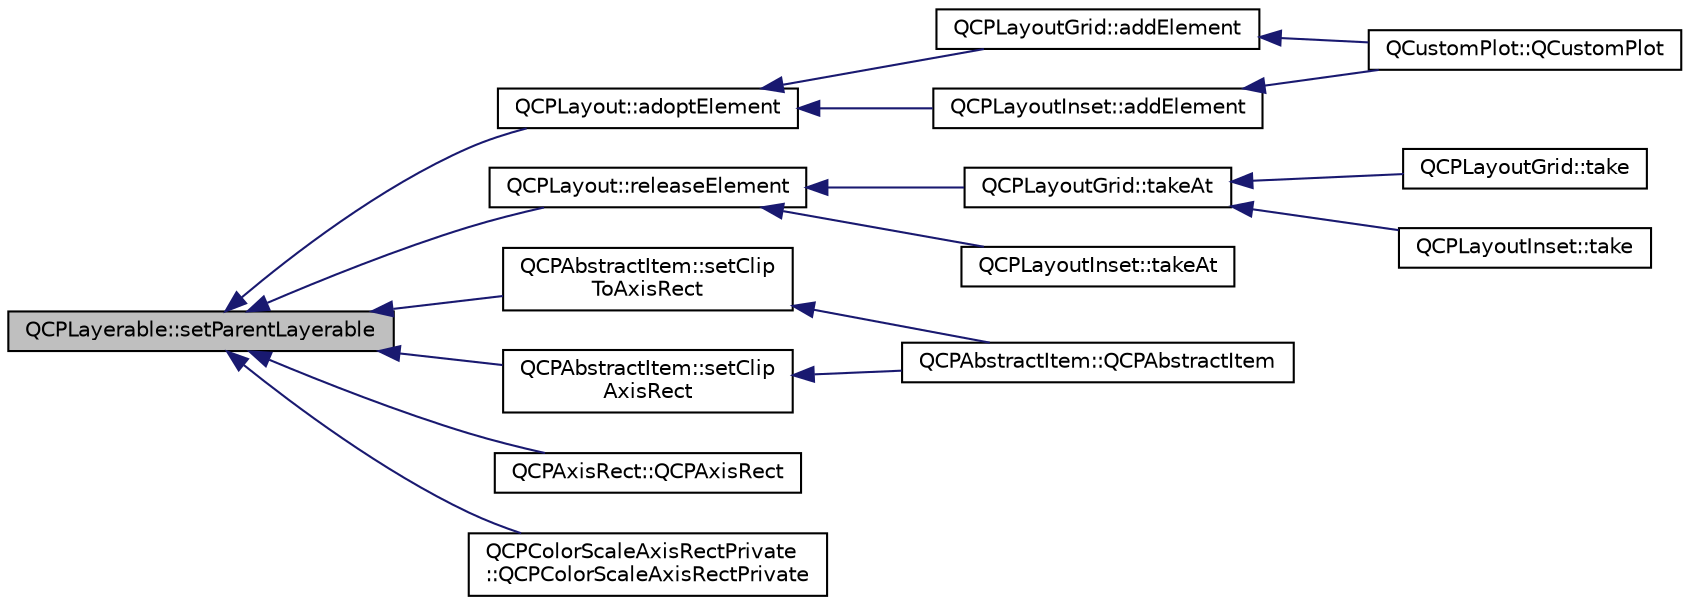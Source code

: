 digraph "QCPLayerable::setParentLayerable"
{
  edge [fontname="Helvetica",fontsize="10",labelfontname="Helvetica",labelfontsize="10"];
  node [fontname="Helvetica",fontsize="10",shape=record];
  rankdir="LR";
  Node265 [label="QCPLayerable::setParentLayerable",height=0.2,width=0.4,color="black", fillcolor="grey75", style="filled", fontcolor="black"];
  Node265 -> Node266 [dir="back",color="midnightblue",fontsize="10",style="solid",fontname="Helvetica"];
  Node266 [label="QCPLayout::adoptElement",height=0.2,width=0.4,color="black", fillcolor="white", style="filled",URL="$class_q_c_p_layout.html#af6dbbc24156a808da29cd1ec031729a3"];
  Node266 -> Node267 [dir="back",color="midnightblue",fontsize="10",style="solid",fontname="Helvetica"];
  Node267 [label="QCPLayoutGrid::addElement",height=0.2,width=0.4,color="black", fillcolor="white", style="filled",URL="$class_q_c_p_layout_grid.html#adff1a2ca691ed83d2d24a4cd1fe17012"];
  Node267 -> Node268 [dir="back",color="midnightblue",fontsize="10",style="solid",fontname="Helvetica"];
  Node268 [label="QCustomPlot::QCustomPlot",height=0.2,width=0.4,color="black", fillcolor="white", style="filled",URL="$class_q_custom_plot.html#a45b99626558651a6428b83972b0b34b8"];
  Node266 -> Node269 [dir="back",color="midnightblue",fontsize="10",style="solid",fontname="Helvetica"];
  Node269 [label="QCPLayoutInset::addElement",height=0.2,width=0.4,color="black", fillcolor="white", style="filled",URL="$class_q_c_p_layout_inset.html#ad61529eb576af7f04dff94abb10c745a"];
  Node269 -> Node268 [dir="back",color="midnightblue",fontsize="10",style="solid",fontname="Helvetica"];
  Node265 -> Node270 [dir="back",color="midnightblue",fontsize="10",style="solid",fontname="Helvetica"];
  Node270 [label="QCPLayout::releaseElement",height=0.2,width=0.4,color="black", fillcolor="white", style="filled",URL="$class_q_c_p_layout.html#a4afbb4bef0071f72f91afdac4433a18e"];
  Node270 -> Node271 [dir="back",color="midnightblue",fontsize="10",style="solid",fontname="Helvetica"];
  Node271 [label="QCPLayoutGrid::takeAt",height=0.2,width=0.4,color="black", fillcolor="white", style="filled",URL="$class_q_c_p_layout_grid.html#acc1277394ff8a6432e111ff9463e6375"];
  Node271 -> Node272 [dir="back",color="midnightblue",fontsize="10",style="solid",fontname="Helvetica"];
  Node272 [label="QCPLayoutGrid::take",height=0.2,width=0.4,color="black", fillcolor="white", style="filled",URL="$class_q_c_p_layout_grid.html#a666a9fe9e92054436f9b66eba25cca0c"];
  Node271 -> Node273 [dir="back",color="midnightblue",fontsize="10",style="solid",fontname="Helvetica"];
  Node273 [label="QCPLayoutInset::take",height=0.2,width=0.4,color="black", fillcolor="white", style="filled",URL="$class_q_c_p_layout_inset.html#a9ac707ccff650633b97f52dd5cddcf49"];
  Node270 -> Node274 [dir="back",color="midnightblue",fontsize="10",style="solid",fontname="Helvetica"];
  Node274 [label="QCPLayoutInset::takeAt",height=0.2,width=0.4,color="black", fillcolor="white", style="filled",URL="$class_q_c_p_layout_inset.html#ad6756a3b507e20496aaf7f5ca16c47d1"];
  Node265 -> Node275 [dir="back",color="midnightblue",fontsize="10",style="solid",fontname="Helvetica"];
  Node275 [label="QCPAbstractItem::setClip\lToAxisRect",height=0.2,width=0.4,color="black", fillcolor="white", style="filled",URL="$class_q_c_p_abstract_item.html#a39e05b9d4176b9accafc746d16ca6a06"];
  Node275 -> Node276 [dir="back",color="midnightblue",fontsize="10",style="solid",fontname="Helvetica"];
  Node276 [label="QCPAbstractItem::QCPAbstractItem",height=0.2,width=0.4,color="black", fillcolor="white", style="filled",URL="$class_q_c_p_abstract_item.html#a9922507d8b4503a1fe1ed0b1030e23b6"];
  Node265 -> Node277 [dir="back",color="midnightblue",fontsize="10",style="solid",fontname="Helvetica"];
  Node277 [label="QCPAbstractItem::setClip\lAxisRect",height=0.2,width=0.4,color="black", fillcolor="white", style="filled",URL="$class_q_c_p_abstract_item.html#a7dc75fcbcd10206fe0b75d757ea7a347"];
  Node277 -> Node276 [dir="back",color="midnightblue",fontsize="10",style="solid",fontname="Helvetica"];
  Node265 -> Node278 [dir="back",color="midnightblue",fontsize="10",style="solid",fontname="Helvetica"];
  Node278 [label="QCPAxisRect::QCPAxisRect",height=0.2,width=0.4,color="black", fillcolor="white", style="filled",URL="$class_q_c_p_axis_rect.html#a60b31dece805462c1b82eea2e69ba042"];
  Node265 -> Node279 [dir="back",color="midnightblue",fontsize="10",style="solid",fontname="Helvetica"];
  Node279 [label="QCPColorScaleAxisRectPrivate\l::QCPColorScaleAxisRectPrivate",height=0.2,width=0.4,color="black", fillcolor="white", style="filled",URL="$class_q_c_p_color_scale_axis_rect_private.html#ad3b242f75dd2b33581364a4e668a80db"];
}
